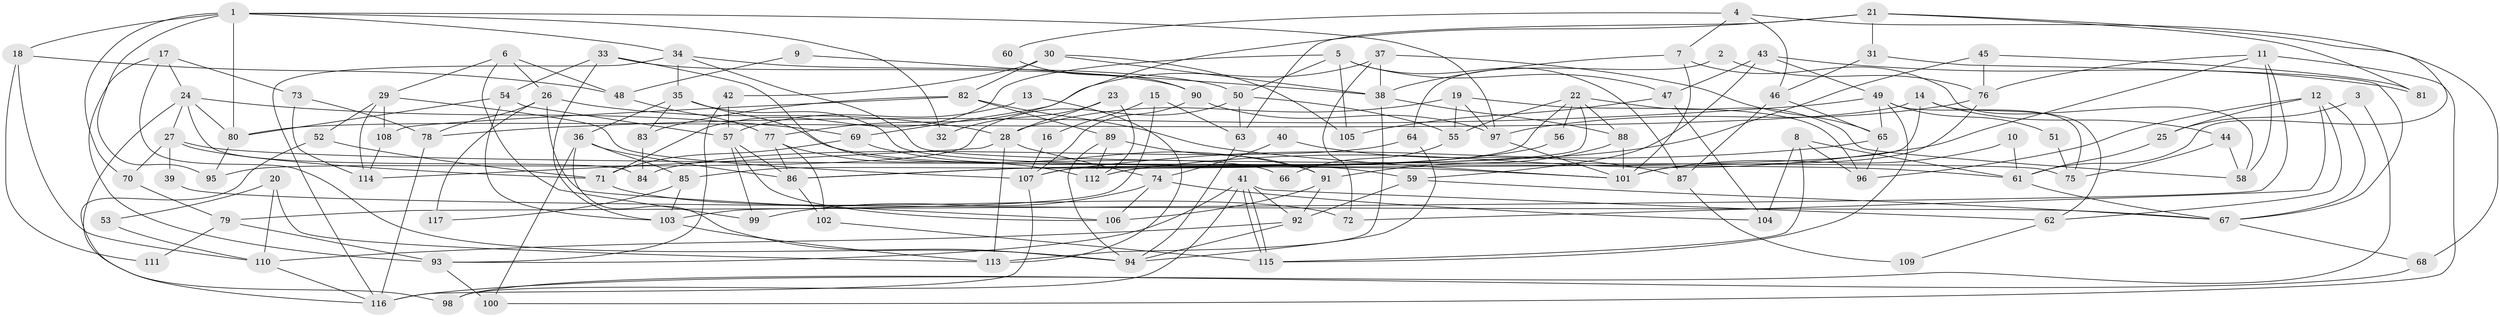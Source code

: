 // Generated by graph-tools (version 1.1) at 2025/52/03/09/25 04:52:05]
// undirected, 117 vertices, 234 edges
graph export_dot {
graph [start="1"]
  node [color=gray90,style=filled];
  1;
  2;
  3;
  4;
  5;
  6;
  7;
  8;
  9;
  10;
  11;
  12;
  13;
  14;
  15;
  16;
  17;
  18;
  19;
  20;
  21;
  22;
  23;
  24;
  25;
  26;
  27;
  28;
  29;
  30;
  31;
  32;
  33;
  34;
  35;
  36;
  37;
  38;
  39;
  40;
  41;
  42;
  43;
  44;
  45;
  46;
  47;
  48;
  49;
  50;
  51;
  52;
  53;
  54;
  55;
  56;
  57;
  58;
  59;
  60;
  61;
  62;
  63;
  64;
  65;
  66;
  67;
  68;
  69;
  70;
  71;
  72;
  73;
  74;
  75;
  76;
  77;
  78;
  79;
  80;
  81;
  82;
  83;
  84;
  85;
  86;
  87;
  88;
  89;
  90;
  91;
  92;
  93;
  94;
  95;
  96;
  97;
  98;
  99;
  100;
  101;
  102;
  103;
  104;
  105;
  106;
  107;
  108;
  109;
  110;
  111;
  112;
  113;
  114;
  115;
  116;
  117;
  1 -- 97;
  1 -- 34;
  1 -- 18;
  1 -- 32;
  1 -- 70;
  1 -- 80;
  1 -- 95;
  2 -- 76;
  2 -- 64;
  3 -- 116;
  3 -- 25;
  4 -- 7;
  4 -- 68;
  4 -- 46;
  4 -- 60;
  5 -- 105;
  5 -- 50;
  5 -- 47;
  5 -- 71;
  5 -- 87;
  6 -- 26;
  6 -- 48;
  6 -- 29;
  6 -- 99;
  7 -- 101;
  7 -- 58;
  7 -- 38;
  8 -- 115;
  8 -- 104;
  8 -- 61;
  8 -- 96;
  9 -- 48;
  9 -- 38;
  10 -- 61;
  10 -- 101;
  11 -- 76;
  11 -- 112;
  11 -- 58;
  11 -- 79;
  11 -- 100;
  12 -- 67;
  12 -- 96;
  12 -- 25;
  12 -- 62;
  12 -- 72;
  13 -- 57;
  13 -- 113;
  14 -- 62;
  14 -- 80;
  14 -- 44;
  14 -- 112;
  15 -- 103;
  15 -- 63;
  15 -- 16;
  16 -- 107;
  17 -- 24;
  17 -- 94;
  17 -- 73;
  17 -- 93;
  18 -- 110;
  18 -- 48;
  18 -- 111;
  19 -- 28;
  19 -- 96;
  19 -- 55;
  19 -- 97;
  20 -- 113;
  20 -- 110;
  20 -- 53;
  21 -- 61;
  21 -- 31;
  21 -- 63;
  21 -- 69;
  21 -- 81;
  22 -- 107;
  22 -- 55;
  22 -- 56;
  22 -- 58;
  22 -- 85;
  22 -- 88;
  23 -- 28;
  23 -- 112;
  23 -- 32;
  24 -- 69;
  24 -- 27;
  24 -- 80;
  24 -- 84;
  24 -- 98;
  25 -- 61;
  26 -- 78;
  26 -- 28;
  26 -- 106;
  26 -- 117;
  27 -- 71;
  27 -- 70;
  27 -- 39;
  27 -- 61;
  28 -- 114;
  28 -- 74;
  28 -- 113;
  29 -- 52;
  29 -- 107;
  29 -- 108;
  29 -- 114;
  30 -- 82;
  30 -- 38;
  30 -- 42;
  30 -- 105;
  31 -- 46;
  31 -- 67;
  33 -- 103;
  33 -- 54;
  33 -- 66;
  33 -- 90;
  34 -- 75;
  34 -- 35;
  34 -- 50;
  34 -- 116;
  35 -- 101;
  35 -- 36;
  35 -- 59;
  35 -- 83;
  36 -- 94;
  36 -- 85;
  36 -- 86;
  36 -- 100;
  37 -- 38;
  37 -- 65;
  37 -- 72;
  37 -- 77;
  38 -- 88;
  38 -- 113;
  39 -- 67;
  40 -- 74;
  40 -- 87;
  41 -- 93;
  41 -- 115;
  41 -- 115;
  41 -- 62;
  41 -- 92;
  41 -- 98;
  42 -- 93;
  42 -- 57;
  43 -- 59;
  43 -- 81;
  43 -- 47;
  43 -- 49;
  44 -- 58;
  44 -- 75;
  45 -- 86;
  45 -- 76;
  45 -- 81;
  46 -- 65;
  46 -- 87;
  47 -- 104;
  47 -- 105;
  48 -- 77;
  49 -- 115;
  49 -- 51;
  49 -- 65;
  49 -- 75;
  49 -- 78;
  50 -- 95;
  50 -- 55;
  50 -- 63;
  51 -- 75;
  52 -- 116;
  52 -- 71;
  53 -- 110;
  54 -- 80;
  54 -- 57;
  54 -- 103;
  55 -- 66;
  56 -- 86;
  57 -- 106;
  57 -- 86;
  57 -- 99;
  59 -- 92;
  59 -- 67;
  60 -- 90;
  61 -- 67;
  62 -- 109;
  63 -- 94;
  64 -- 84;
  64 -- 94;
  65 -- 107;
  65 -- 96;
  67 -- 68;
  68 -- 98;
  69 -- 71;
  69 -- 91;
  70 -- 79;
  71 -- 72;
  73 -- 114;
  73 -- 78;
  74 -- 106;
  74 -- 99;
  74 -- 104;
  76 -- 97;
  76 -- 101;
  77 -- 86;
  77 -- 102;
  77 -- 112;
  78 -- 116;
  79 -- 93;
  79 -- 111;
  80 -- 95;
  82 -- 101;
  82 -- 89;
  82 -- 83;
  82 -- 108;
  83 -- 84;
  85 -- 103;
  85 -- 117;
  86 -- 102;
  87 -- 109;
  88 -- 91;
  88 -- 101;
  89 -- 112;
  89 -- 91;
  89 -- 94;
  90 -- 107;
  90 -- 97;
  91 -- 92;
  91 -- 106;
  92 -- 94;
  92 -- 110;
  93 -- 100;
  97 -- 101;
  102 -- 115;
  103 -- 113;
  107 -- 116;
  108 -- 114;
  110 -- 116;
}
